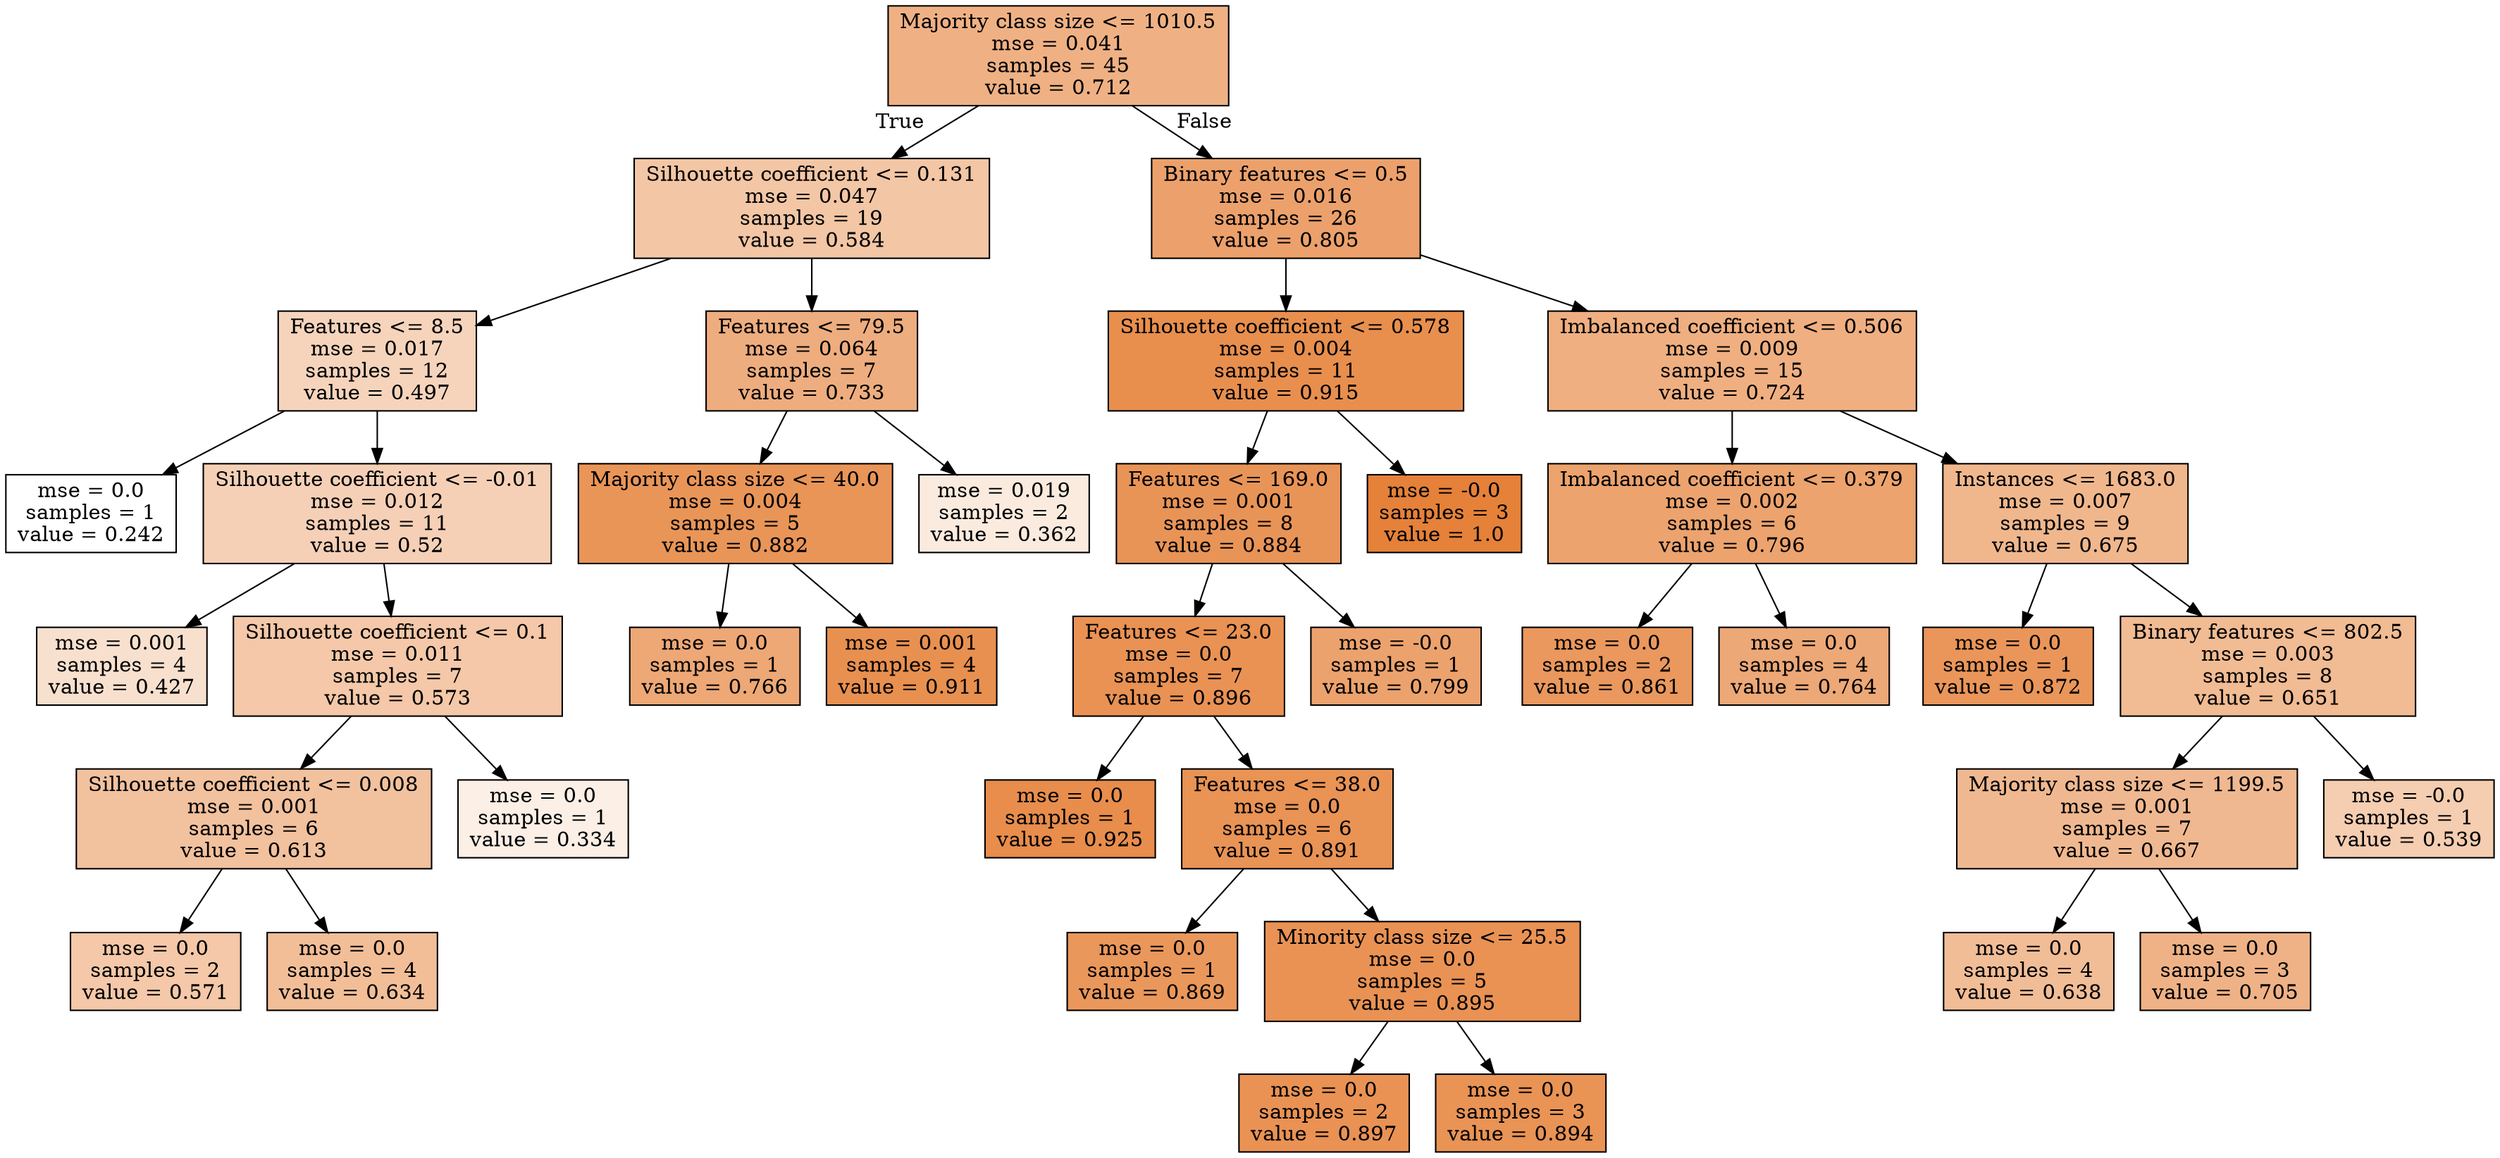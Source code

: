 digraph Tree {
node [shape=box, style="filled", color="black"] ;
0 [label="Majority class size <= 1010.5\nmse = 0.041\nsamples = 45\nvalue = 0.712", fillcolor="#e581399e"] ;
1 [label="Silhouette coefficient <= 0.131\nmse = 0.047\nsamples = 19\nvalue = 0.584", fillcolor="#e5813973"] ;
0 -> 1 [labeldistance=2.5, labelangle=45, headlabel="True"] ;
2 [label="Features <= 8.5\nmse = 0.017\nsamples = 12\nvalue = 0.497", fillcolor="#e5813956"] ;
1 -> 2 ;
3 [label="mse = 0.0\nsamples = 1\nvalue = 0.242", fillcolor="#e5813900"] ;
2 -> 3 ;
4 [label="Silhouette coefficient <= -0.01\nmse = 0.012\nsamples = 11\nvalue = 0.52", fillcolor="#e581395e"] ;
2 -> 4 ;
5 [label="mse = 0.001\nsamples = 4\nvalue = 0.427", fillcolor="#e581393e"] ;
4 -> 5 ;
6 [label="Silhouette coefficient <= 0.1\nmse = 0.011\nsamples = 7\nvalue = 0.573", fillcolor="#e581396f"] ;
4 -> 6 ;
7 [label="Silhouette coefficient <= 0.008\nmse = 0.001\nsamples = 6\nvalue = 0.613", fillcolor="#e581397d"] ;
6 -> 7 ;
8 [label="mse = 0.0\nsamples = 2\nvalue = 0.571", fillcolor="#e581396f"] ;
7 -> 8 ;
9 [label="mse = 0.0\nsamples = 4\nvalue = 0.634", fillcolor="#e5813984"] ;
7 -> 9 ;
10 [label="mse = 0.0\nsamples = 1\nvalue = 0.334", fillcolor="#e581391f"] ;
6 -> 10 ;
11 [label="Features <= 79.5\nmse = 0.064\nsamples = 7\nvalue = 0.733", fillcolor="#e58139a5"] ;
1 -> 11 ;
12 [label="Majority class size <= 40.0\nmse = 0.004\nsamples = 5\nvalue = 0.882", fillcolor="#e58139d7"] ;
11 -> 12 ;
13 [label="mse = 0.0\nsamples = 1\nvalue = 0.766", fillcolor="#e58139b0"] ;
12 -> 13 ;
14 [label="mse = 0.001\nsamples = 4\nvalue = 0.911", fillcolor="#e58139e1"] ;
12 -> 14 ;
15 [label="mse = 0.019\nsamples = 2\nvalue = 0.362", fillcolor="#e5813928"] ;
11 -> 15 ;
16 [label="Binary features <= 0.5\nmse = 0.016\nsamples = 26\nvalue = 0.805", fillcolor="#e58139bd"] ;
0 -> 16 [labeldistance=2.5, labelangle=-45, headlabel="False"] ;
17 [label="Silhouette coefficient <= 0.578\nmse = 0.004\nsamples = 11\nvalue = 0.915", fillcolor="#e58139e3"] ;
16 -> 17 ;
18 [label="Features <= 169.0\nmse = 0.001\nsamples = 8\nvalue = 0.884", fillcolor="#e58139d8"] ;
17 -> 18 ;
19 [label="Features <= 23.0\nmse = 0.0\nsamples = 7\nvalue = 0.896", fillcolor="#e58139dc"] ;
18 -> 19 ;
20 [label="mse = 0.0\nsamples = 1\nvalue = 0.925", fillcolor="#e58139e6"] ;
19 -> 20 ;
21 [label="Features <= 38.0\nmse = 0.0\nsamples = 6\nvalue = 0.891", fillcolor="#e58139da"] ;
19 -> 21 ;
22 [label="mse = 0.0\nsamples = 1\nvalue = 0.869", fillcolor="#e58139d3"] ;
21 -> 22 ;
23 [label="Minority class size <= 25.5\nmse = 0.0\nsamples = 5\nvalue = 0.895", fillcolor="#e58139dc"] ;
21 -> 23 ;
24 [label="mse = 0.0\nsamples = 2\nvalue = 0.897", fillcolor="#e58139dc"] ;
23 -> 24 ;
25 [label="mse = 0.0\nsamples = 3\nvalue = 0.894", fillcolor="#e58139db"] ;
23 -> 25 ;
26 [label="mse = -0.0\nsamples = 1\nvalue = 0.799", fillcolor="#e58139bb"] ;
18 -> 26 ;
27 [label="mse = -0.0\nsamples = 3\nvalue = 1.0", fillcolor="#e58139ff"] ;
17 -> 27 ;
28 [label="Imbalanced coefficient <= 0.506\nmse = 0.009\nsamples = 15\nvalue = 0.724", fillcolor="#e58139a2"] ;
16 -> 28 ;
29 [label="Imbalanced coefficient <= 0.379\nmse = 0.002\nsamples = 6\nvalue = 0.796", fillcolor="#e58139ba"] ;
28 -> 29 ;
30 [label="mse = 0.0\nsamples = 2\nvalue = 0.861", fillcolor="#e58139d0"] ;
29 -> 30 ;
31 [label="mse = 0.0\nsamples = 4\nvalue = 0.764", fillcolor="#e58139af"] ;
29 -> 31 ;
32 [label="Instances <= 1683.0\nmse = 0.007\nsamples = 9\nvalue = 0.675", fillcolor="#e5813992"] ;
28 -> 32 ;
33 [label="mse = 0.0\nsamples = 1\nvalue = 0.872", fillcolor="#e58139d4"] ;
32 -> 33 ;
34 [label="Binary features <= 802.5\nmse = 0.003\nsamples = 8\nvalue = 0.651", fillcolor="#e581398a"] ;
32 -> 34 ;
35 [label="Majority class size <= 1199.5\nmse = 0.001\nsamples = 7\nvalue = 0.667", fillcolor="#e581398f"] ;
34 -> 35 ;
36 [label="mse = 0.0\nsamples = 4\nvalue = 0.638", fillcolor="#e5813985"] ;
35 -> 36 ;
37 [label="mse = 0.0\nsamples = 3\nvalue = 0.705", fillcolor="#e581399c"] ;
35 -> 37 ;
38 [label="mse = -0.0\nsamples = 1\nvalue = 0.539", fillcolor="#e5813964"] ;
34 -> 38 ;
}